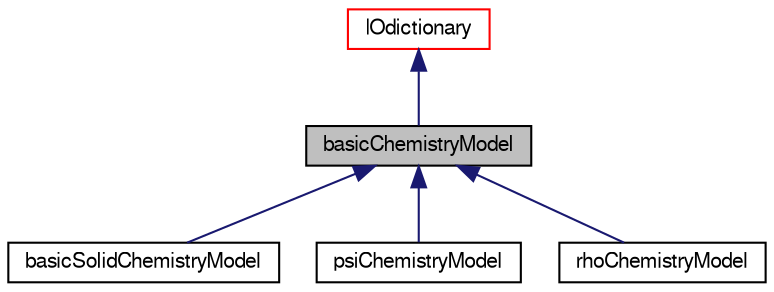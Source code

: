 digraph "basicChemistryModel"
{
  bgcolor="transparent";
  edge [fontname="FreeSans",fontsize="10",labelfontname="FreeSans",labelfontsize="10"];
  node [fontname="FreeSans",fontsize="10",shape=record];
  Node0 [label="basicChemistryModel",height=0.2,width=0.4,color="black", fillcolor="grey75", style="filled", fontcolor="black"];
  Node1 -> Node0 [dir="back",color="midnightblue",fontsize="10",style="solid",fontname="FreeSans"];
  Node1 [label="IOdictionary",height=0.2,width=0.4,color="red",URL="$a26158.html",tooltip="IOdictionary is derived from dictionary and IOobject to give the dictionary automatic IO functionalit..."];
  Node0 -> Node17 [dir="back",color="midnightblue",fontsize="10",style="solid",fontname="FreeSans"];
  Node17 [label="basicSolidChemistryModel",height=0.2,width=0.4,color="black",URL="$a30186.html",tooltip="Chemistry model for solid thermodynamics. "];
  Node0 -> Node18 [dir="back",color="midnightblue",fontsize="10",style="solid",fontname="FreeSans"];
  Node18 [label="psiChemistryModel",height=0.2,width=0.4,color="black",URL="$a29798.html",tooltip="Chemistry model for compressibility-based thermodynamics. "];
  Node0 -> Node19 [dir="back",color="midnightblue",fontsize="10",style="solid",fontname="FreeSans"];
  Node19 [label="rhoChemistryModel",height=0.2,width=0.4,color="black",URL="$a29802.html",tooltip="Chemistry model for density-based thermodynamics. "];
}
